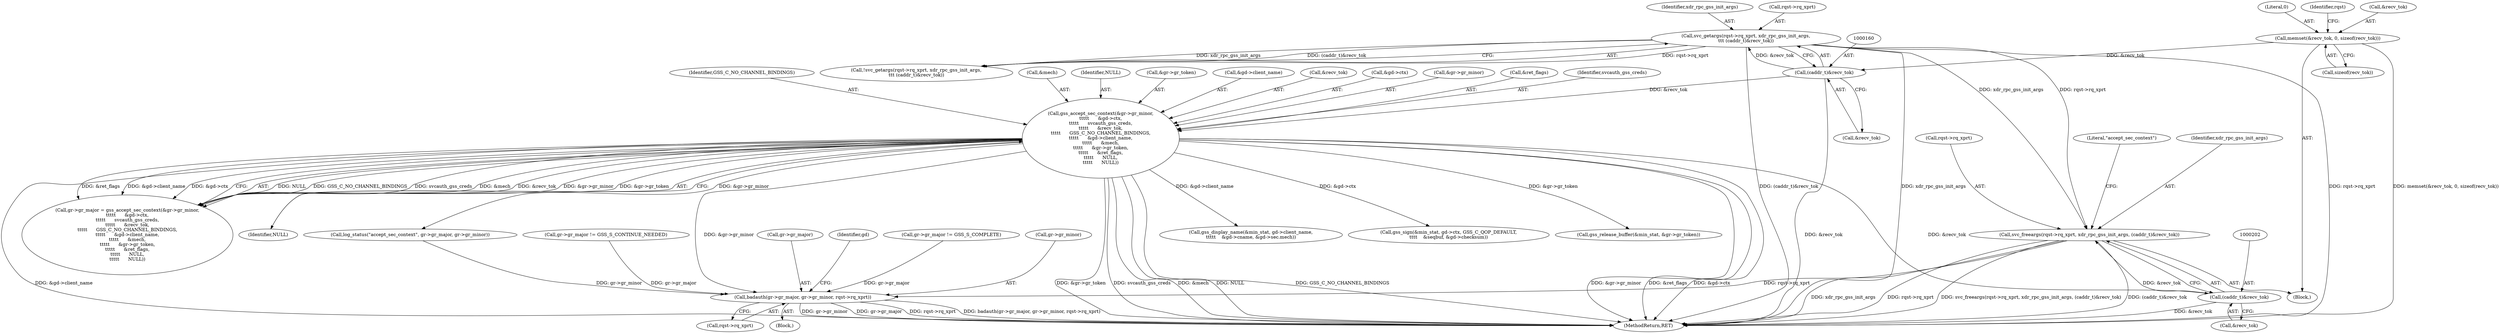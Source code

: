 digraph "0_krb5_5bb8a6b9c9eb8dd22bc9526751610aaa255ead9c_0@API" {
"1000196" [label="(Call,svc_freeargs(rqst->rq_xprt, xdr_rpc_gss_init_args, (caddr_t)&recv_tok))"];
"1000154" [label="(Call,svc_getargs(rqst->rq_xprt, xdr_rpc_gss_init_args,\n\t\t\t (caddr_t)&recv_tok))"];
"1000159" [label="(Call,(caddr_t)&recv_tok)"];
"1000146" [label="(Call,memset(&recv_tok, 0, sizeof(recv_tok)))"];
"1000201" [label="(Call,(caddr_t)&recv_tok)"];
"1000169" [label="(Call,gss_accept_sec_context(&gr->gr_minor,\n\t\t\t\t\t      &gd->ctx,\n\t\t\t\t\t      svcauth_gss_creds,\n\t\t\t\t\t      &recv_tok,\n\t\t\t\t\t      GSS_C_NO_CHANNEL_BINDINGS,\n\t\t\t\t\t      &gd->client_name,\n\t\t\t\t\t      &mech,\n\t\t\t\t\t      &gr->gr_token,\n\t\t\t\t\t      &ret_flags,\n\t\t\t\t\t      NULL,\n\t\t\t\t\t      NULL))"];
"1000226" [label="(Call,badauth(gr->gr_major, gr->gr_minor, rqst->rq_xprt))"];
"1000205" [label="(Call,log_status(\"accept_sec_context\", gr->gr_major, gr->gr_minor))"];
"1000154" [label="(Call,svc_getargs(rqst->rq_xprt, xdr_rpc_gss_init_args,\n\t\t\t (caddr_t)&recv_tok))"];
"1000201" [label="(Call,(caddr_t)&recv_tok)"];
"1000220" [label="(Call,gr->gr_major != GSS_S_CONTINUE_NEEDED)"];
"1000195" [label="(Identifier,NULL)"];
"1000227" [label="(Call,gr->gr_major)"];
"1000182" [label="(Call,&gd->client_name)"];
"1000318" [label="(Call,gss_display_name(&min_stat, gd->client_name,\n\t\t\t\t\t    &gd->cname, &gd->sec.mech))"];
"1000149" [label="(Literal,0)"];
"1000203" [label="(Call,&recv_tok)"];
"1000196" [label="(Call,svc_freeargs(rqst->rq_xprt, xdr_rpc_gss_init_args, (caddr_t)&recv_tok))"];
"1000155" [label="(Call,rqst->rq_xprt)"];
"1000169" [label="(Call,gss_accept_sec_context(&gr->gr_minor,\n\t\t\t\t\t      &gd->ctx,\n\t\t\t\t\t      svcauth_gss_creds,\n\t\t\t\t\t      &recv_tok,\n\t\t\t\t\t      GSS_C_NO_CHANNEL_BINDINGS,\n\t\t\t\t\t      &gd->client_name,\n\t\t\t\t\t      &mech,\n\t\t\t\t\t      &gr->gr_token,\n\t\t\t\t\t      &ret_flags,\n\t\t\t\t\t      NULL,\n\t\t\t\t\t      NULL))"];
"1000179" [label="(Call,&recv_tok)"];
"1000395" [label="(Call,gss_sign(&min_stat, gd->ctx, GSS_C_QOP_DEFAULT,\n\t\t\t\t    &seqbuf, &gd->checksum))"];
"1000461" [label="(MethodReturn,RET)"];
"1000226" [label="(Call,badauth(gr->gr_major, gr->gr_minor, rqst->rq_xprt))"];
"1000174" [label="(Call,&gd->ctx)"];
"1000170" [label="(Call,&gr->gr_minor)"];
"1000206" [label="(Literal,\"accept_sec_context\")"];
"1000233" [label="(Call,rqst->rq_xprt)"];
"1000225" [label="(Block,)"];
"1000159" [label="(Call,(caddr_t)&recv_tok)"];
"1000192" [label="(Call,&ret_flags)"];
"1000200" [label="(Identifier,xdr_rpc_gss_init_args)"];
"1000178" [label="(Identifier,svcauth_gss_creds)"];
"1000452" [label="(Call,gss_release_buffer(&min_stat, &gr->gr_token))"];
"1000181" [label="(Identifier,GSS_C_NO_CHANNEL_BINDINGS)"];
"1000161" [label="(Call,&recv_tok)"];
"1000186" [label="(Call,&mech)"];
"1000153" [label="(Call,!svc_getargs(rqst->rq_xprt, xdr_rpc_gss_init_args,\n\t\t\t (caddr_t)&recv_tok))"];
"1000107" [label="(Block,)"];
"1000150" [label="(Call,sizeof(recv_tok))"];
"1000238" [label="(Identifier,gd)"];
"1000165" [label="(Call,gr->gr_major = gss_accept_sec_context(&gr->gr_minor,\n\t\t\t\t\t      &gd->ctx,\n\t\t\t\t\t      svcauth_gss_creds,\n\t\t\t\t\t      &recv_tok,\n\t\t\t\t\t      GSS_C_NO_CHANNEL_BINDINGS,\n\t\t\t\t\t      &gd->client_name,\n\t\t\t\t\t      &mech,\n\t\t\t\t\t      &gr->gr_token,\n\t\t\t\t\t      &ret_flags,\n\t\t\t\t\t      NULL,\n\t\t\t\t\t      NULL))"];
"1000215" [label="(Call,gr->gr_major != GSS_S_COMPLETE)"];
"1000146" [label="(Call,memset(&recv_tok, 0, sizeof(recv_tok)))"];
"1000156" [label="(Identifier,rqst)"];
"1000194" [label="(Identifier,NULL)"];
"1000230" [label="(Call,gr->gr_minor)"];
"1000158" [label="(Identifier,xdr_rpc_gss_init_args)"];
"1000147" [label="(Call,&recv_tok)"];
"1000188" [label="(Call,&gr->gr_token)"];
"1000197" [label="(Call,rqst->rq_xprt)"];
"1000196" -> "1000107"  [label="AST: "];
"1000196" -> "1000201"  [label="CFG: "];
"1000197" -> "1000196"  [label="AST: "];
"1000200" -> "1000196"  [label="AST: "];
"1000201" -> "1000196"  [label="AST: "];
"1000206" -> "1000196"  [label="CFG: "];
"1000196" -> "1000461"  [label="DDG: (caddr_t)&recv_tok"];
"1000196" -> "1000461"  [label="DDG: xdr_rpc_gss_init_args"];
"1000196" -> "1000461"  [label="DDG: rqst->rq_xprt"];
"1000196" -> "1000461"  [label="DDG: svc_freeargs(rqst->rq_xprt, xdr_rpc_gss_init_args, (caddr_t)&recv_tok)"];
"1000154" -> "1000196"  [label="DDG: rqst->rq_xprt"];
"1000154" -> "1000196"  [label="DDG: xdr_rpc_gss_init_args"];
"1000201" -> "1000196"  [label="DDG: &recv_tok"];
"1000196" -> "1000226"  [label="DDG: rqst->rq_xprt"];
"1000154" -> "1000153"  [label="AST: "];
"1000154" -> "1000159"  [label="CFG: "];
"1000155" -> "1000154"  [label="AST: "];
"1000158" -> "1000154"  [label="AST: "];
"1000159" -> "1000154"  [label="AST: "];
"1000153" -> "1000154"  [label="CFG: "];
"1000154" -> "1000461"  [label="DDG: (caddr_t)&recv_tok"];
"1000154" -> "1000461"  [label="DDG: rqst->rq_xprt"];
"1000154" -> "1000461"  [label="DDG: xdr_rpc_gss_init_args"];
"1000154" -> "1000153"  [label="DDG: rqst->rq_xprt"];
"1000154" -> "1000153"  [label="DDG: xdr_rpc_gss_init_args"];
"1000154" -> "1000153"  [label="DDG: (caddr_t)&recv_tok"];
"1000159" -> "1000154"  [label="DDG: &recv_tok"];
"1000159" -> "1000161"  [label="CFG: "];
"1000160" -> "1000159"  [label="AST: "];
"1000161" -> "1000159"  [label="AST: "];
"1000159" -> "1000461"  [label="DDG: &recv_tok"];
"1000146" -> "1000159"  [label="DDG: &recv_tok"];
"1000159" -> "1000169"  [label="DDG: &recv_tok"];
"1000146" -> "1000107"  [label="AST: "];
"1000146" -> "1000150"  [label="CFG: "];
"1000147" -> "1000146"  [label="AST: "];
"1000149" -> "1000146"  [label="AST: "];
"1000150" -> "1000146"  [label="AST: "];
"1000156" -> "1000146"  [label="CFG: "];
"1000146" -> "1000461"  [label="DDG: memset(&recv_tok, 0, sizeof(recv_tok))"];
"1000201" -> "1000203"  [label="CFG: "];
"1000202" -> "1000201"  [label="AST: "];
"1000203" -> "1000201"  [label="AST: "];
"1000201" -> "1000461"  [label="DDG: &recv_tok"];
"1000169" -> "1000201"  [label="DDG: &recv_tok"];
"1000169" -> "1000165"  [label="AST: "];
"1000169" -> "1000195"  [label="CFG: "];
"1000170" -> "1000169"  [label="AST: "];
"1000174" -> "1000169"  [label="AST: "];
"1000178" -> "1000169"  [label="AST: "];
"1000179" -> "1000169"  [label="AST: "];
"1000181" -> "1000169"  [label="AST: "];
"1000182" -> "1000169"  [label="AST: "];
"1000186" -> "1000169"  [label="AST: "];
"1000188" -> "1000169"  [label="AST: "];
"1000192" -> "1000169"  [label="AST: "];
"1000194" -> "1000169"  [label="AST: "];
"1000195" -> "1000169"  [label="AST: "];
"1000165" -> "1000169"  [label="CFG: "];
"1000169" -> "1000461"  [label="DDG: &gd->client_name"];
"1000169" -> "1000461"  [label="DDG: &gr->gr_token"];
"1000169" -> "1000461"  [label="DDG: svcauth_gss_creds"];
"1000169" -> "1000461"  [label="DDG: &mech"];
"1000169" -> "1000461"  [label="DDG: NULL"];
"1000169" -> "1000461"  [label="DDG: GSS_C_NO_CHANNEL_BINDINGS"];
"1000169" -> "1000461"  [label="DDG: &gr->gr_minor"];
"1000169" -> "1000461"  [label="DDG: &ret_flags"];
"1000169" -> "1000461"  [label="DDG: &gd->ctx"];
"1000169" -> "1000165"  [label="DDG: NULL"];
"1000169" -> "1000165"  [label="DDG: GSS_C_NO_CHANNEL_BINDINGS"];
"1000169" -> "1000165"  [label="DDG: svcauth_gss_creds"];
"1000169" -> "1000165"  [label="DDG: &mech"];
"1000169" -> "1000165"  [label="DDG: &recv_tok"];
"1000169" -> "1000165"  [label="DDG: &gr->gr_minor"];
"1000169" -> "1000165"  [label="DDG: &gr->gr_token"];
"1000169" -> "1000165"  [label="DDG: &ret_flags"];
"1000169" -> "1000165"  [label="DDG: &gd->client_name"];
"1000169" -> "1000165"  [label="DDG: &gd->ctx"];
"1000169" -> "1000205"  [label="DDG: &gr->gr_minor"];
"1000169" -> "1000226"  [label="DDG: &gr->gr_minor"];
"1000169" -> "1000318"  [label="DDG: &gd->client_name"];
"1000169" -> "1000395"  [label="DDG: &gd->ctx"];
"1000169" -> "1000452"  [label="DDG: &gr->gr_token"];
"1000226" -> "1000225"  [label="AST: "];
"1000226" -> "1000233"  [label="CFG: "];
"1000227" -> "1000226"  [label="AST: "];
"1000230" -> "1000226"  [label="AST: "];
"1000233" -> "1000226"  [label="AST: "];
"1000238" -> "1000226"  [label="CFG: "];
"1000226" -> "1000461"  [label="DDG: gr->gr_major"];
"1000226" -> "1000461"  [label="DDG: rqst->rq_xprt"];
"1000226" -> "1000461"  [label="DDG: badauth(gr->gr_major, gr->gr_minor, rqst->rq_xprt)"];
"1000226" -> "1000461"  [label="DDG: gr->gr_minor"];
"1000220" -> "1000226"  [label="DDG: gr->gr_major"];
"1000215" -> "1000226"  [label="DDG: gr->gr_major"];
"1000205" -> "1000226"  [label="DDG: gr->gr_minor"];
}
